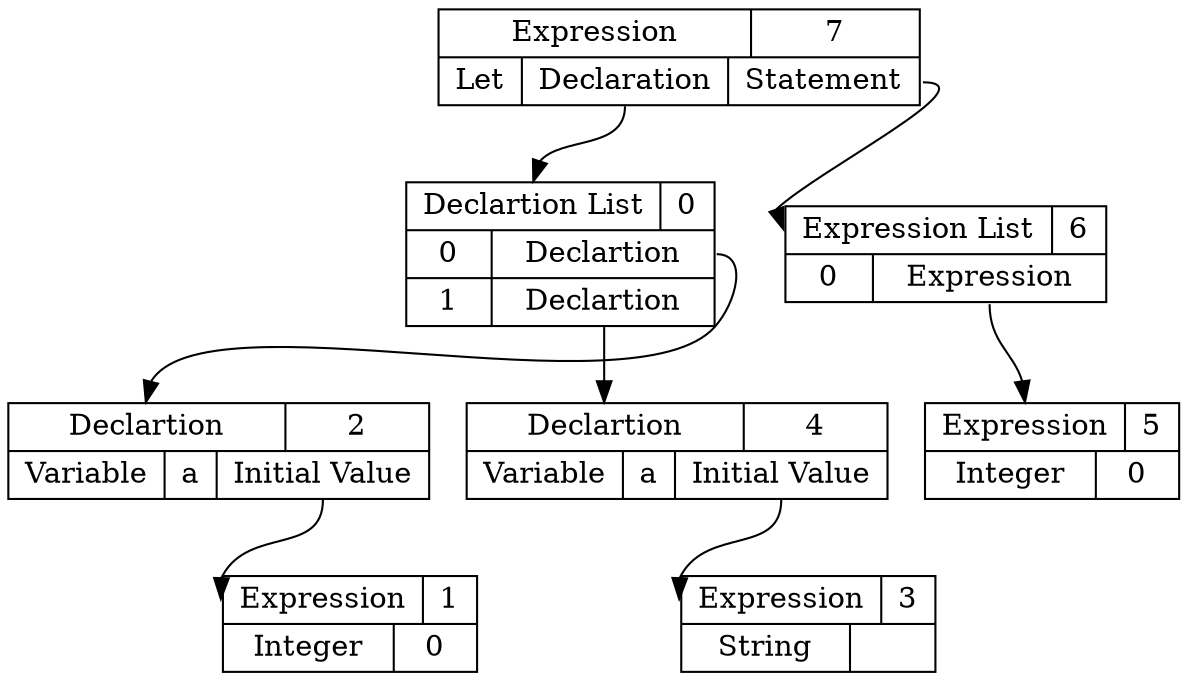 digraph ast {
7 [shape=record, label="{ { <ptr> Expression | 7 } |{ Let | <dec> Declaration | <stmt> Statement } } "];
2 [shape=record, label="{ { <ptr> Declartion | 2 } | {Variable | a | <initval> Initial Value } }"];
1 [shape=record, label="{ { <ptr> Expression | 1 } |{ Integer | 0 } }"];
2:initval -> 1:ptr;
0:pos0 -> 2:ptr;
4 [shape=record, label="{ { <ptr> Declartion | 4 } | {Variable | a | <initval> Initial Value } }"];
3 [shape=record, label="{ { <ptr> Expression | 3 } |{ String |   } }"];
4:initval -> 3:ptr;
0:pos1 -> 4:ptr;
0 [shape=record, label="{ { <ptr> Declartion List | 0 } | { 0 | <pos0> Declartion }| { 1 | <pos1> Declartion } }"];
7:dec -> 0:ptr
5 [shape=record, label="{ { <ptr> Expression | 5 } |{ Integer | 0 } }"];
6:pos0 -> 5:ptr;
6 [shape=record, label="{ { <ptr> Expression List | 6 } | { 0 | <pos0> Expression } }"];
7:stmt -> 6:ptr
}
